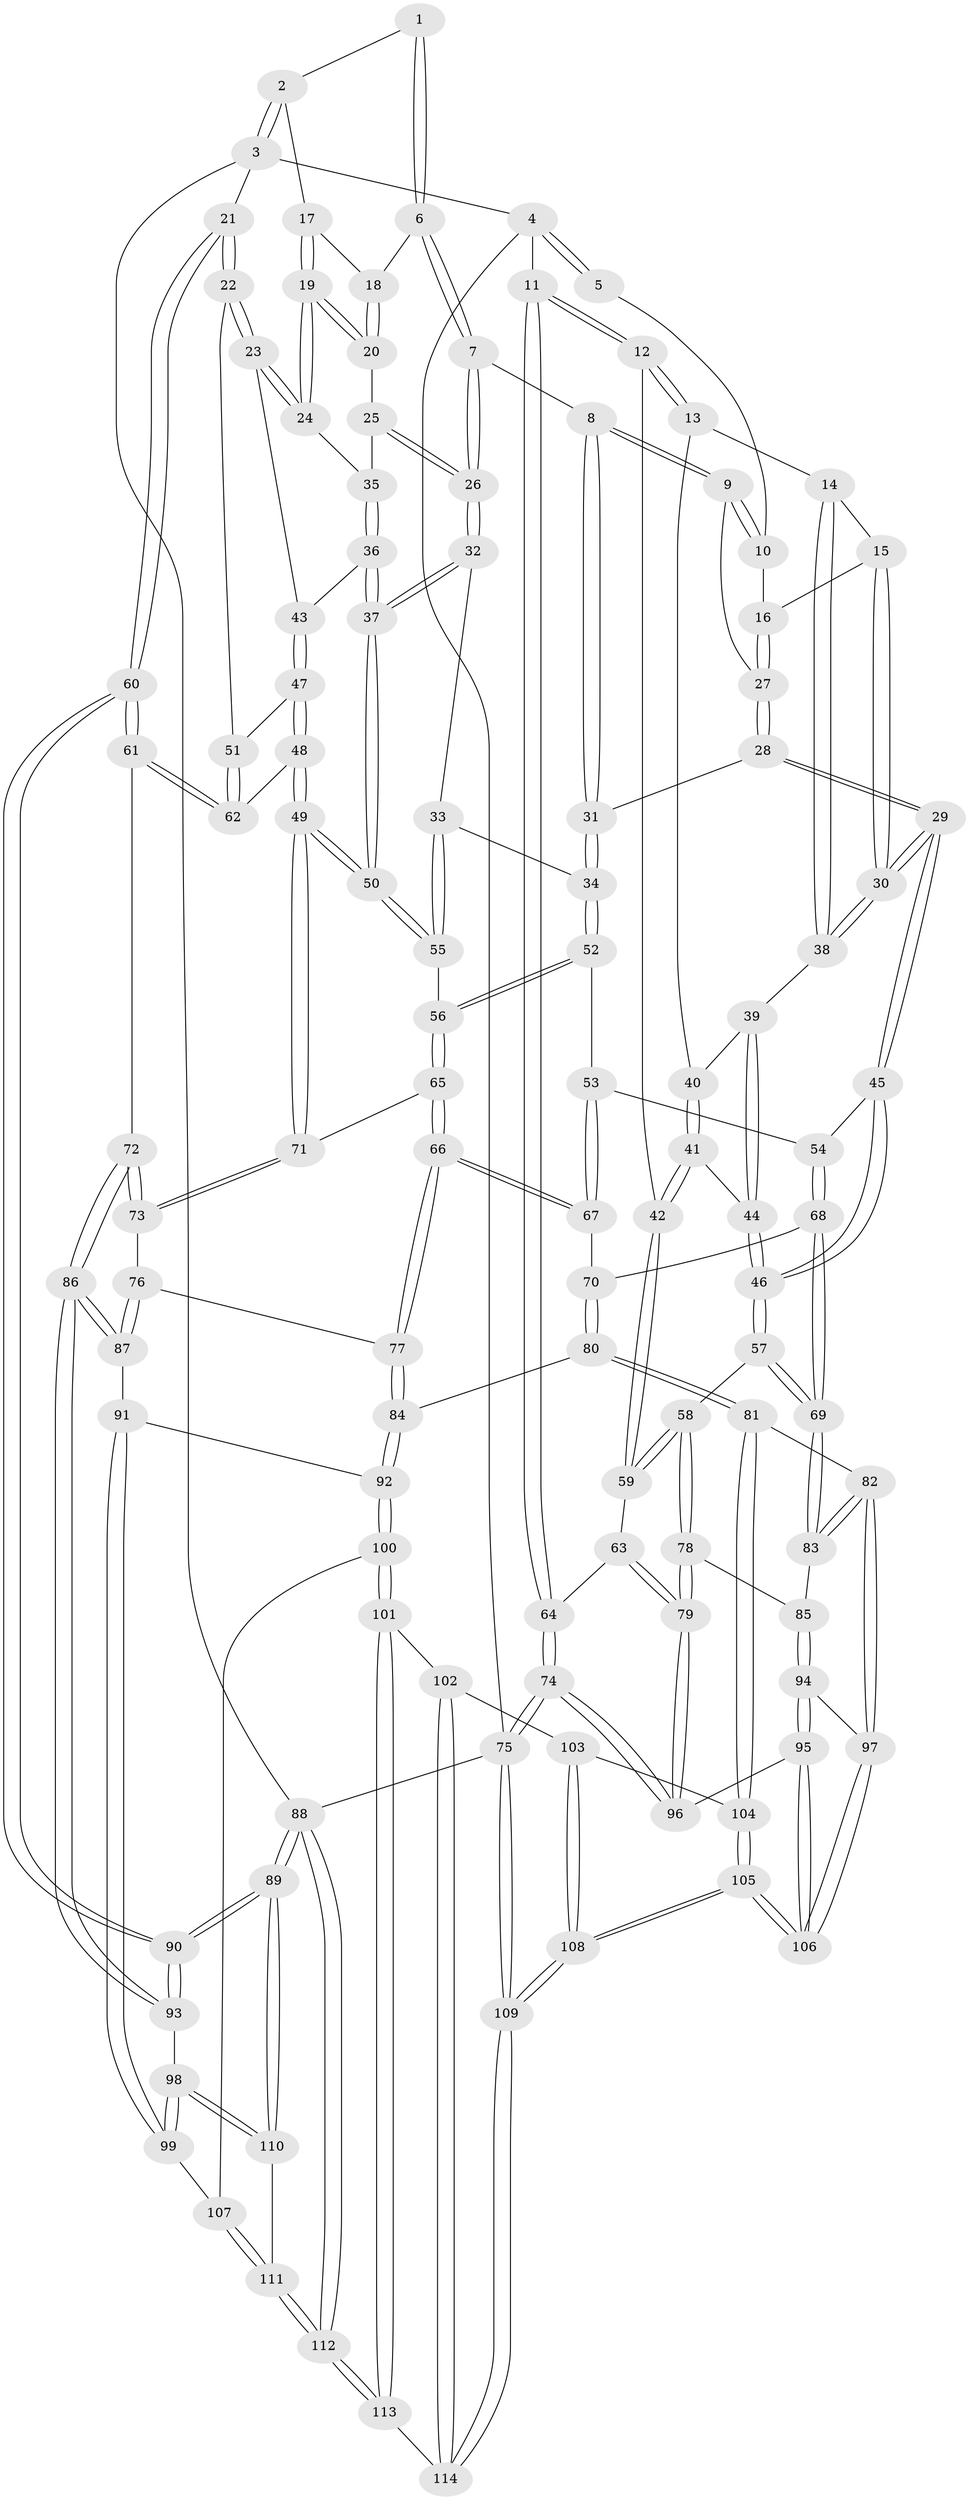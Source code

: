 // Generated by graph-tools (version 1.1) at 2025/03/03/09/25 03:03:14]
// undirected, 114 vertices, 282 edges
graph export_dot {
graph [start="1"]
  node [color=gray90,style=filled];
  1 [pos="+0.6775477819387691+0"];
  2 [pos="+1+0"];
  3 [pos="+1+0"];
  4 [pos="+0+0"];
  5 [pos="+0.42127975832216186+0"];
  6 [pos="+0.6792660874950585+0.07517863495053304"];
  7 [pos="+0.6518366831223091+0.11643489051267793"];
  8 [pos="+0.5760138066975994+0.12917306488700547"];
  9 [pos="+0.5390765067301959+0.09513588790769065"];
  10 [pos="+0.42109466797826484+0"];
  11 [pos="+0+0"];
  12 [pos="+0+0.09984594234656784"];
  13 [pos="+0.18391428010110544+0.12790768954796225"];
  14 [pos="+0.1885624303929867+0.12792581608816364"];
  15 [pos="+0.3086408895814243+0.07350761144579178"];
  16 [pos="+0.3308744048958033+0.05263946193268592"];
  17 [pos="+0.8851042987614431+0.01693277227481238"];
  18 [pos="+0.8059454224402242+0.07551375794067045"];
  19 [pos="+0.9306748836650094+0.18196345046389156"];
  20 [pos="+0.7931592448935426+0.13410715236861334"];
  21 [pos="+1+0.2617276594188299"];
  22 [pos="+1+0.24278960338246114"];
  23 [pos="+0.9355848702300082+0.1934764903517045"];
  24 [pos="+0.9337710215869104+0.19091757534021375"];
  25 [pos="+0.7757774954304988+0.17967268483281662"];
  26 [pos="+0.7036403999157855+0.18029583071664465"];
  27 [pos="+0.42027446093022125+0.14752354886738386"];
  28 [pos="+0.4195456041921884+0.24663993998322645"];
  29 [pos="+0.37054931365005617+0.29376101294433754"];
  30 [pos="+0.3464989583642446+0.2673013225509158"];
  31 [pos="+0.5471067607724918+0.22933375243458054"];
  32 [pos="+0.6830564911206181+0.2886953663537552"];
  33 [pos="+0.6208556785178189+0.2969902139269278"];
  34 [pos="+0.5752001120152397+0.27271049714511414"];
  35 [pos="+0.7777278615177969+0.18158244281555513"];
  36 [pos="+0.8022780637663748+0.2698439769459306"];
  37 [pos="+0.7232878924691261+0.31611848053310293"];
  38 [pos="+0.26725595185856216+0.22601090329460652"];
  39 [pos="+0.20997767764699174+0.27737771950339657"];
  40 [pos="+0.1974142272281885+0.22203863161079943"];
  41 [pos="+0.15795342109304655+0.3125684792082308"];
  42 [pos="+0.10739547060132502+0.311999662611847"];
  43 [pos="+0.8127702737235581+0.27178181241167637"];
  44 [pos="+0.1940763826483416+0.3141559957433328"];
  45 [pos="+0.3692833315486048+0.3034339737076914"];
  46 [pos="+0.28032120130080823+0.36612484305834303"];
  47 [pos="+0.8614017246153198+0.3357365001009491"];
  48 [pos="+0.8435801302280929+0.38196457928937194"];
  49 [pos="+0.7596619910040342+0.4408395877079149"];
  50 [pos="+0.7570138268172995+0.4361889748843865"];
  51 [pos="+0.9536791582115348+0.2988297077125465"];
  52 [pos="+0.5105628923332951+0.35655702263170364"];
  53 [pos="+0.49942059859534094+0.3604380928950516"];
  54 [pos="+0.3882742383005649+0.3251404080114581"];
  55 [pos="+0.6080781874208774+0.38368178046038887"];
  56 [pos="+0.5867200458250098+0.40838193626969993"];
  57 [pos="+0.24949393396556094+0.4700899331708832"];
  58 [pos="+0.1775964974370046+0.49702162548227913"];
  59 [pos="+0.07323381628385661+0.465066860649403"];
  60 [pos="+1+0.5227752139304718"];
  61 [pos="+0.9772893826762186+0.49886785758598945"];
  62 [pos="+0.9292631253828711+0.41562103316583043"];
  63 [pos="+0.05598900329791519+0.4720409686201439"];
  64 [pos="+0+0.48996859333208775"];
  65 [pos="+0.5781242931267169+0.4542504519218546"];
  66 [pos="+0.5373109502935465+0.5196455742031819"];
  67 [pos="+0.4953307189282075+0.5070309539334507"];
  68 [pos="+0.4321302414702159+0.5029044061722107"];
  69 [pos="+0.34504677405714956+0.5302356465190904"];
  70 [pos="+0.4492468765534098+0.5075130939626252"];
  71 [pos="+0.7595985932532472+0.44253229670955485"];
  72 [pos="+0.8374650918879343+0.5524448667267128"];
  73 [pos="+0.7607025845431664+0.44886304214419614"];
  74 [pos="+0+0.6789051807604327"];
  75 [pos="+0+1"];
  76 [pos="+0.6134071630362934+0.5695213760297572"];
  77 [pos="+0.5700821189144322+0.5617097732907551"];
  78 [pos="+0.18554761437944664+0.5743287199130623"];
  79 [pos="+0.08352742735572057+0.6877222540914015"];
  80 [pos="+0.43232928153373784+0.6856249070825405"];
  81 [pos="+0.4102453614938245+0.6962199839920087"];
  82 [pos="+0.37022733178657163+0.6853052113636648"];
  83 [pos="+0.3403007357108128+0.5609753762766176"];
  84 [pos="+0.5235945957254785+0.6774421238544907"];
  85 [pos="+0.2340314876467326+0.6427264540033313"];
  86 [pos="+0.8157029822369101+0.6474727683901319"];
  87 [pos="+0.6602172051529369+0.6132542855498871"];
  88 [pos="+1+1"];
  89 [pos="+1+0.9494544083327615"];
  90 [pos="+1+0.6712201138331317"];
  91 [pos="+0.6439506559179852+0.6884277316247127"];
  92 [pos="+0.5611864963857589+0.7354299545587908"];
  93 [pos="+0.8405930632451412+0.7381367845307605"];
  94 [pos="+0.2347033879762519+0.6494321760281082"];
  95 [pos="+0.13390923031476237+0.7534773019954782"];
  96 [pos="+0.0819494151419224+0.6935263974317429"];
  97 [pos="+0.3185127306063052+0.71016628892156"];
  98 [pos="+0.8373787699508037+0.7449414121300879"];
  99 [pos="+0.7211664257427047+0.7605717689567298"];
  100 [pos="+0.570369803105709+0.8002624368172848"];
  101 [pos="+0.5284040229563506+0.8397118471051557"];
  102 [pos="+0.5227336190226195+0.84099800019643"];
  103 [pos="+0.4710365007877453+0.8390971171377657"];
  104 [pos="+0.41958648785041497+0.7448401960883444"];
  105 [pos="+0.1940670103452884+0.9776819848908309"];
  106 [pos="+0.19407033314048328+0.97420582088544"];
  107 [pos="+0.6286432736600734+0.8108349076912829"];
  108 [pos="+0.19107440051344615+1"];
  109 [pos="+0.12621172134398603+1"];
  110 [pos="+0.8464552454711682+0.8819822495773881"];
  111 [pos="+0.7622585861593165+1"];
  112 [pos="+0.7380989675939973+1"];
  113 [pos="+0.7003045769529462+1"];
  114 [pos="+0.43634280976739986+1"];
  1 -- 2;
  1 -- 6;
  1 -- 6;
  2 -- 3;
  2 -- 3;
  2 -- 17;
  3 -- 4;
  3 -- 21;
  3 -- 88;
  4 -- 5;
  4 -- 5;
  4 -- 11;
  4 -- 75;
  5 -- 10;
  6 -- 7;
  6 -- 7;
  6 -- 18;
  7 -- 8;
  7 -- 26;
  7 -- 26;
  8 -- 9;
  8 -- 9;
  8 -- 31;
  8 -- 31;
  9 -- 10;
  9 -- 10;
  9 -- 27;
  10 -- 16;
  11 -- 12;
  11 -- 12;
  11 -- 64;
  11 -- 64;
  12 -- 13;
  12 -- 13;
  12 -- 42;
  13 -- 14;
  13 -- 40;
  14 -- 15;
  14 -- 38;
  14 -- 38;
  15 -- 16;
  15 -- 30;
  15 -- 30;
  16 -- 27;
  16 -- 27;
  17 -- 18;
  17 -- 19;
  17 -- 19;
  18 -- 20;
  18 -- 20;
  19 -- 20;
  19 -- 20;
  19 -- 24;
  19 -- 24;
  20 -- 25;
  21 -- 22;
  21 -- 22;
  21 -- 60;
  21 -- 60;
  22 -- 23;
  22 -- 23;
  22 -- 51;
  23 -- 24;
  23 -- 24;
  23 -- 43;
  24 -- 35;
  25 -- 26;
  25 -- 26;
  25 -- 35;
  26 -- 32;
  26 -- 32;
  27 -- 28;
  27 -- 28;
  28 -- 29;
  28 -- 29;
  28 -- 31;
  29 -- 30;
  29 -- 30;
  29 -- 45;
  29 -- 45;
  30 -- 38;
  30 -- 38;
  31 -- 34;
  31 -- 34;
  32 -- 33;
  32 -- 37;
  32 -- 37;
  33 -- 34;
  33 -- 55;
  33 -- 55;
  34 -- 52;
  34 -- 52;
  35 -- 36;
  35 -- 36;
  36 -- 37;
  36 -- 37;
  36 -- 43;
  37 -- 50;
  37 -- 50;
  38 -- 39;
  39 -- 40;
  39 -- 44;
  39 -- 44;
  40 -- 41;
  40 -- 41;
  41 -- 42;
  41 -- 42;
  41 -- 44;
  42 -- 59;
  42 -- 59;
  43 -- 47;
  43 -- 47;
  44 -- 46;
  44 -- 46;
  45 -- 46;
  45 -- 46;
  45 -- 54;
  46 -- 57;
  46 -- 57;
  47 -- 48;
  47 -- 48;
  47 -- 51;
  48 -- 49;
  48 -- 49;
  48 -- 62;
  49 -- 50;
  49 -- 50;
  49 -- 71;
  49 -- 71;
  50 -- 55;
  50 -- 55;
  51 -- 62;
  51 -- 62;
  52 -- 53;
  52 -- 56;
  52 -- 56;
  53 -- 54;
  53 -- 67;
  53 -- 67;
  54 -- 68;
  54 -- 68;
  55 -- 56;
  56 -- 65;
  56 -- 65;
  57 -- 58;
  57 -- 69;
  57 -- 69;
  58 -- 59;
  58 -- 59;
  58 -- 78;
  58 -- 78;
  59 -- 63;
  60 -- 61;
  60 -- 61;
  60 -- 90;
  60 -- 90;
  61 -- 62;
  61 -- 62;
  61 -- 72;
  63 -- 64;
  63 -- 79;
  63 -- 79;
  64 -- 74;
  64 -- 74;
  65 -- 66;
  65 -- 66;
  65 -- 71;
  66 -- 67;
  66 -- 67;
  66 -- 77;
  66 -- 77;
  67 -- 70;
  68 -- 69;
  68 -- 69;
  68 -- 70;
  69 -- 83;
  69 -- 83;
  70 -- 80;
  70 -- 80;
  71 -- 73;
  71 -- 73;
  72 -- 73;
  72 -- 73;
  72 -- 86;
  72 -- 86;
  73 -- 76;
  74 -- 75;
  74 -- 75;
  74 -- 96;
  74 -- 96;
  75 -- 109;
  75 -- 109;
  75 -- 88;
  76 -- 77;
  76 -- 87;
  76 -- 87;
  77 -- 84;
  77 -- 84;
  78 -- 79;
  78 -- 79;
  78 -- 85;
  79 -- 96;
  79 -- 96;
  80 -- 81;
  80 -- 81;
  80 -- 84;
  81 -- 82;
  81 -- 104;
  81 -- 104;
  82 -- 83;
  82 -- 83;
  82 -- 97;
  82 -- 97;
  83 -- 85;
  84 -- 92;
  84 -- 92;
  85 -- 94;
  85 -- 94;
  86 -- 87;
  86 -- 87;
  86 -- 93;
  86 -- 93;
  87 -- 91;
  88 -- 89;
  88 -- 89;
  88 -- 112;
  88 -- 112;
  89 -- 90;
  89 -- 90;
  89 -- 110;
  89 -- 110;
  90 -- 93;
  90 -- 93;
  91 -- 92;
  91 -- 99;
  91 -- 99;
  92 -- 100;
  92 -- 100;
  93 -- 98;
  94 -- 95;
  94 -- 95;
  94 -- 97;
  95 -- 96;
  95 -- 106;
  95 -- 106;
  97 -- 106;
  97 -- 106;
  98 -- 99;
  98 -- 99;
  98 -- 110;
  98 -- 110;
  99 -- 107;
  100 -- 101;
  100 -- 101;
  100 -- 107;
  101 -- 102;
  101 -- 113;
  101 -- 113;
  102 -- 103;
  102 -- 114;
  102 -- 114;
  103 -- 104;
  103 -- 108;
  103 -- 108;
  104 -- 105;
  104 -- 105;
  105 -- 106;
  105 -- 106;
  105 -- 108;
  105 -- 108;
  107 -- 111;
  107 -- 111;
  108 -- 109;
  108 -- 109;
  109 -- 114;
  109 -- 114;
  110 -- 111;
  111 -- 112;
  111 -- 112;
  112 -- 113;
  112 -- 113;
  113 -- 114;
}
